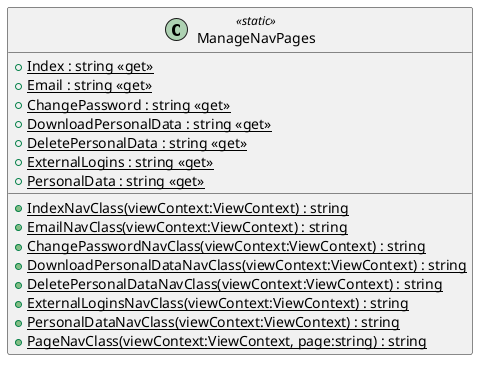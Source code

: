 @startuml
class ManageNavPages <<static>> {
    + {static} Index : string <<get>>
    + {static} Email : string <<get>>
    + {static} ChangePassword : string <<get>>
    + {static} DownloadPersonalData : string <<get>>
    + {static} DeletePersonalData : string <<get>>
    + {static} ExternalLogins : string <<get>>
    + {static} PersonalData : string <<get>>
    + {static} IndexNavClass(viewContext:ViewContext) : string
    + {static} EmailNavClass(viewContext:ViewContext) : string
    + {static} ChangePasswordNavClass(viewContext:ViewContext) : string
    + {static} DownloadPersonalDataNavClass(viewContext:ViewContext) : string
    + {static} DeletePersonalDataNavClass(viewContext:ViewContext) : string
    + {static} ExternalLoginsNavClass(viewContext:ViewContext) : string
    + {static} PersonalDataNavClass(viewContext:ViewContext) : string
    + {static} PageNavClass(viewContext:ViewContext, page:string) : string
}
@enduml

